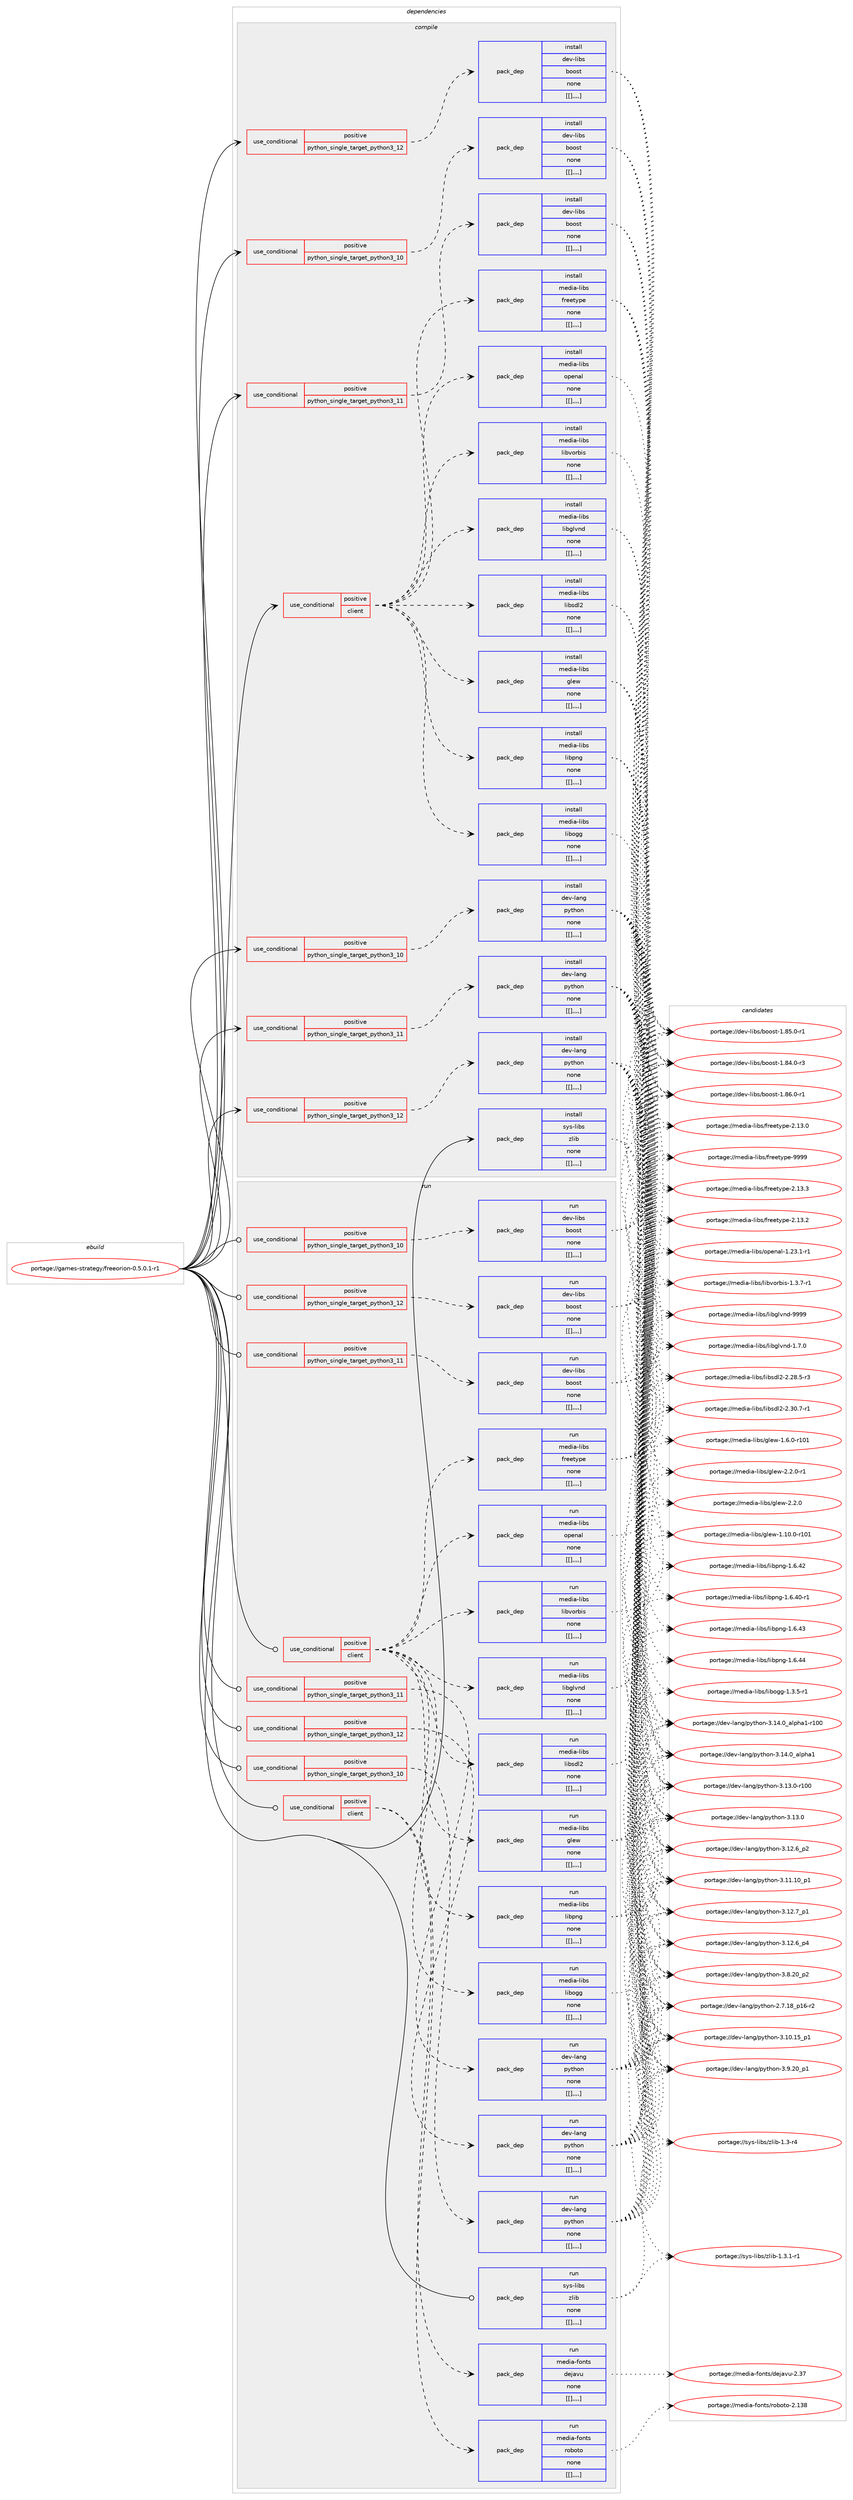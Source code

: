 digraph prolog {

# *************
# Graph options
# *************

newrank=true;
concentrate=true;
compound=true;
graph [rankdir=LR,fontname=Helvetica,fontsize=10,ranksep=1.5];#, ranksep=2.5, nodesep=0.2];
edge  [arrowhead=vee];
node  [fontname=Helvetica,fontsize=10];

# **********
# The ebuild
# **********

subgraph cluster_leftcol {
color=gray;
label=<<i>ebuild</i>>;
id [label="portage://games-strategy/freeorion-0.5.0.1-r1", color=red, width=4, href="../games-strategy/freeorion-0.5.0.1-r1.svg"];
}

# ****************
# The dependencies
# ****************

subgraph cluster_midcol {
color=gray;
label=<<i>dependencies</i>>;
subgraph cluster_compile {
fillcolor="#eeeeee";
style=filled;
label=<<i>compile</i>>;
subgraph cond69444 {
dependency246088 [label=<<TABLE BORDER="0" CELLBORDER="1" CELLSPACING="0" CELLPADDING="4"><TR><TD ROWSPAN="3" CELLPADDING="10">use_conditional</TD></TR><TR><TD>positive</TD></TR><TR><TD>client</TD></TR></TABLE>>, shape=none, color=red];
subgraph pack175046 {
dependency246110 [label=<<TABLE BORDER="0" CELLBORDER="1" CELLSPACING="0" CELLPADDING="4" WIDTH="220"><TR><TD ROWSPAN="6" CELLPADDING="30">pack_dep</TD></TR><TR><TD WIDTH="110">install</TD></TR><TR><TD>media-libs</TD></TR><TR><TD>freetype</TD></TR><TR><TD>none</TD></TR><TR><TD>[[],,,,]</TD></TR></TABLE>>, shape=none, color=blue];
}
dependency246088:e -> dependency246110:w [weight=20,style="dashed",arrowhead="vee"];
subgraph pack175112 {
dependency246198 [label=<<TABLE BORDER="0" CELLBORDER="1" CELLSPACING="0" CELLPADDING="4" WIDTH="220"><TR><TD ROWSPAN="6" CELLPADDING="30">pack_dep</TD></TR><TR><TD WIDTH="110">install</TD></TR><TR><TD>media-libs</TD></TR><TR><TD>glew</TD></TR><TR><TD>none</TD></TR><TR><TD>[[],,,,]</TD></TR></TABLE>>, shape=none, color=blue];
}
dependency246088:e -> dependency246198:w [weight=20,style="dashed",arrowhead="vee"];
subgraph pack175131 {
dependency246203 [label=<<TABLE BORDER="0" CELLBORDER="1" CELLSPACING="0" CELLPADDING="4" WIDTH="220"><TR><TD ROWSPAN="6" CELLPADDING="30">pack_dep</TD></TR><TR><TD WIDTH="110">install</TD></TR><TR><TD>media-libs</TD></TR><TR><TD>libglvnd</TD></TR><TR><TD>none</TD></TR><TR><TD>[[],,,,]</TD></TR></TABLE>>, shape=none, color=blue];
}
dependency246088:e -> dependency246203:w [weight=20,style="dashed",arrowhead="vee"];
subgraph pack175135 {
dependency246206 [label=<<TABLE BORDER="0" CELLBORDER="1" CELLSPACING="0" CELLPADDING="4" WIDTH="220"><TR><TD ROWSPAN="6" CELLPADDING="30">pack_dep</TD></TR><TR><TD WIDTH="110">install</TD></TR><TR><TD>media-libs</TD></TR><TR><TD>libogg</TD></TR><TR><TD>none</TD></TR><TR><TD>[[],,,,]</TD></TR></TABLE>>, shape=none, color=blue];
}
dependency246088:e -> dependency246206:w [weight=20,style="dashed",arrowhead="vee"];
subgraph pack175160 {
dependency246240 [label=<<TABLE BORDER="0" CELLBORDER="1" CELLSPACING="0" CELLPADDING="4" WIDTH="220"><TR><TD ROWSPAN="6" CELLPADDING="30">pack_dep</TD></TR><TR><TD WIDTH="110">install</TD></TR><TR><TD>media-libs</TD></TR><TR><TD>libpng</TD></TR><TR><TD>none</TD></TR><TR><TD>[[],,,,]</TD></TR></TABLE>>, shape=none, color=blue];
}
dependency246088:e -> dependency246240:w [weight=20,style="dashed",arrowhead="vee"];
subgraph pack175165 {
dependency246247 [label=<<TABLE BORDER="0" CELLBORDER="1" CELLSPACING="0" CELLPADDING="4" WIDTH="220"><TR><TD ROWSPAN="6" CELLPADDING="30">pack_dep</TD></TR><TR><TD WIDTH="110">install</TD></TR><TR><TD>media-libs</TD></TR><TR><TD>libsdl2</TD></TR><TR><TD>none</TD></TR><TR><TD>[[],,,,]</TD></TR></TABLE>>, shape=none, color=blue];
}
dependency246088:e -> dependency246247:w [weight=20,style="dashed",arrowhead="vee"];
subgraph pack175171 {
dependency246251 [label=<<TABLE BORDER="0" CELLBORDER="1" CELLSPACING="0" CELLPADDING="4" WIDTH="220"><TR><TD ROWSPAN="6" CELLPADDING="30">pack_dep</TD></TR><TR><TD WIDTH="110">install</TD></TR><TR><TD>media-libs</TD></TR><TR><TD>libvorbis</TD></TR><TR><TD>none</TD></TR><TR><TD>[[],,,,]</TD></TR></TABLE>>, shape=none, color=blue];
}
dependency246088:e -> dependency246251:w [weight=20,style="dashed",arrowhead="vee"];
subgraph pack175175 {
dependency246253 [label=<<TABLE BORDER="0" CELLBORDER="1" CELLSPACING="0" CELLPADDING="4" WIDTH="220"><TR><TD ROWSPAN="6" CELLPADDING="30">pack_dep</TD></TR><TR><TD WIDTH="110">install</TD></TR><TR><TD>media-libs</TD></TR><TR><TD>openal</TD></TR><TR><TD>none</TD></TR><TR><TD>[[],,,,]</TD></TR></TABLE>>, shape=none, color=blue];
}
dependency246088:e -> dependency246253:w [weight=20,style="dashed",arrowhead="vee"];
}
id:e -> dependency246088:w [weight=20,style="solid",arrowhead="vee"];
subgraph cond69475 {
dependency246257 [label=<<TABLE BORDER="0" CELLBORDER="1" CELLSPACING="0" CELLPADDING="4"><TR><TD ROWSPAN="3" CELLPADDING="10">use_conditional</TD></TR><TR><TD>positive</TD></TR><TR><TD>python_single_target_python3_10</TD></TR></TABLE>>, shape=none, color=red];
subgraph pack175181 {
dependency246292 [label=<<TABLE BORDER="0" CELLBORDER="1" CELLSPACING="0" CELLPADDING="4" WIDTH="220"><TR><TD ROWSPAN="6" CELLPADDING="30">pack_dep</TD></TR><TR><TD WIDTH="110">install</TD></TR><TR><TD>dev-lang</TD></TR><TR><TD>python</TD></TR><TR><TD>none</TD></TR><TR><TD>[[],,,,]</TD></TR></TABLE>>, shape=none, color=blue];
}
dependency246257:e -> dependency246292:w [weight=20,style="dashed",arrowhead="vee"];
}
id:e -> dependency246257:w [weight=20,style="solid",arrowhead="vee"];
subgraph cond69492 {
dependency246348 [label=<<TABLE BORDER="0" CELLBORDER="1" CELLSPACING="0" CELLPADDING="4"><TR><TD ROWSPAN="3" CELLPADDING="10">use_conditional</TD></TR><TR><TD>positive</TD></TR><TR><TD>python_single_target_python3_10</TD></TR></TABLE>>, shape=none, color=red];
subgraph pack175252 {
dependency246372 [label=<<TABLE BORDER="0" CELLBORDER="1" CELLSPACING="0" CELLPADDING="4" WIDTH="220"><TR><TD ROWSPAN="6" CELLPADDING="30">pack_dep</TD></TR><TR><TD WIDTH="110">install</TD></TR><TR><TD>dev-libs</TD></TR><TR><TD>boost</TD></TR><TR><TD>none</TD></TR><TR><TD>[[],,,,]</TD></TR></TABLE>>, shape=none, color=blue];
}
dependency246348:e -> dependency246372:w [weight=20,style="dashed",arrowhead="vee"];
}
id:e -> dependency246348:w [weight=20,style="solid",arrowhead="vee"];
subgraph cond69498 {
dependency246410 [label=<<TABLE BORDER="0" CELLBORDER="1" CELLSPACING="0" CELLPADDING="4"><TR><TD ROWSPAN="3" CELLPADDING="10">use_conditional</TD></TR><TR><TD>positive</TD></TR><TR><TD>python_single_target_python3_11</TD></TR></TABLE>>, shape=none, color=red];
subgraph pack175308 {
dependency246454 [label=<<TABLE BORDER="0" CELLBORDER="1" CELLSPACING="0" CELLPADDING="4" WIDTH="220"><TR><TD ROWSPAN="6" CELLPADDING="30">pack_dep</TD></TR><TR><TD WIDTH="110">install</TD></TR><TR><TD>dev-lang</TD></TR><TR><TD>python</TD></TR><TR><TD>none</TD></TR><TR><TD>[[],,,,]</TD></TR></TABLE>>, shape=none, color=blue];
}
dependency246410:e -> dependency246454:w [weight=20,style="dashed",arrowhead="vee"];
}
id:e -> dependency246410:w [weight=20,style="solid",arrowhead="vee"];
subgraph cond69517 {
dependency246490 [label=<<TABLE BORDER="0" CELLBORDER="1" CELLSPACING="0" CELLPADDING="4"><TR><TD ROWSPAN="3" CELLPADDING="10">use_conditional</TD></TR><TR><TD>positive</TD></TR><TR><TD>python_single_target_python3_11</TD></TR></TABLE>>, shape=none, color=red];
subgraph pack175384 {
dependency246531 [label=<<TABLE BORDER="0" CELLBORDER="1" CELLSPACING="0" CELLPADDING="4" WIDTH="220"><TR><TD ROWSPAN="6" CELLPADDING="30">pack_dep</TD></TR><TR><TD WIDTH="110">install</TD></TR><TR><TD>dev-libs</TD></TR><TR><TD>boost</TD></TR><TR><TD>none</TD></TR><TR><TD>[[],,,,]</TD></TR></TABLE>>, shape=none, color=blue];
}
dependency246490:e -> dependency246531:w [weight=20,style="dashed",arrowhead="vee"];
}
id:e -> dependency246490:w [weight=20,style="solid",arrowhead="vee"];
subgraph cond69526 {
dependency246550 [label=<<TABLE BORDER="0" CELLBORDER="1" CELLSPACING="0" CELLPADDING="4"><TR><TD ROWSPAN="3" CELLPADDING="10">use_conditional</TD></TR><TR><TD>positive</TD></TR><TR><TD>python_single_target_python3_12</TD></TR></TABLE>>, shape=none, color=red];
subgraph pack175411 {
dependency246551 [label=<<TABLE BORDER="0" CELLBORDER="1" CELLSPACING="0" CELLPADDING="4" WIDTH="220"><TR><TD ROWSPAN="6" CELLPADDING="30">pack_dep</TD></TR><TR><TD WIDTH="110">install</TD></TR><TR><TD>dev-lang</TD></TR><TR><TD>python</TD></TR><TR><TD>none</TD></TR><TR><TD>[[],,,,]</TD></TR></TABLE>>, shape=none, color=blue];
}
dependency246550:e -> dependency246551:w [weight=20,style="dashed",arrowhead="vee"];
}
id:e -> dependency246550:w [weight=20,style="solid",arrowhead="vee"];
subgraph cond69533 {
dependency246553 [label=<<TABLE BORDER="0" CELLBORDER="1" CELLSPACING="0" CELLPADDING="4"><TR><TD ROWSPAN="3" CELLPADDING="10">use_conditional</TD></TR><TR><TD>positive</TD></TR><TR><TD>python_single_target_python3_12</TD></TR></TABLE>>, shape=none, color=red];
subgraph pack175415 {
dependency246626 [label=<<TABLE BORDER="0" CELLBORDER="1" CELLSPACING="0" CELLPADDING="4" WIDTH="220"><TR><TD ROWSPAN="6" CELLPADDING="30">pack_dep</TD></TR><TR><TD WIDTH="110">install</TD></TR><TR><TD>dev-libs</TD></TR><TR><TD>boost</TD></TR><TR><TD>none</TD></TR><TR><TD>[[],,,,]</TD></TR></TABLE>>, shape=none, color=blue];
}
dependency246553:e -> dependency246626:w [weight=20,style="dashed",arrowhead="vee"];
}
id:e -> dependency246553:w [weight=20,style="solid",arrowhead="vee"];
subgraph pack175483 {
dependency246632 [label=<<TABLE BORDER="0" CELLBORDER="1" CELLSPACING="0" CELLPADDING="4" WIDTH="220"><TR><TD ROWSPAN="6" CELLPADDING="30">pack_dep</TD></TR><TR><TD WIDTH="110">install</TD></TR><TR><TD>sys-libs</TD></TR><TR><TD>zlib</TD></TR><TR><TD>none</TD></TR><TR><TD>[[],,,,]</TD></TR></TABLE>>, shape=none, color=blue];
}
id:e -> dependency246632:w [weight=20,style="solid",arrowhead="vee"];
}
subgraph cluster_compileandrun {
fillcolor="#eeeeee";
style=filled;
label=<<i>compile and run</i>>;
}
subgraph cluster_run {
fillcolor="#eeeeee";
style=filled;
label=<<i>run</i>>;
subgraph cond69544 {
dependency246681 [label=<<TABLE BORDER="0" CELLBORDER="1" CELLSPACING="0" CELLPADDING="4"><TR><TD ROWSPAN="3" CELLPADDING="10">use_conditional</TD></TR><TR><TD>positive</TD></TR><TR><TD>client</TD></TR></TABLE>>, shape=none, color=red];
subgraph pack175517 {
dependency246682 [label=<<TABLE BORDER="0" CELLBORDER="1" CELLSPACING="0" CELLPADDING="4" WIDTH="220"><TR><TD ROWSPAN="6" CELLPADDING="30">pack_dep</TD></TR><TR><TD WIDTH="110">run</TD></TR><TR><TD>media-fonts</TD></TR><TR><TD>dejavu</TD></TR><TR><TD>none</TD></TR><TR><TD>[[],,,,]</TD></TR></TABLE>>, shape=none, color=blue];
}
dependency246681:e -> dependency246682:w [weight=20,style="dashed",arrowhead="vee"];
subgraph pack175565 {
dependency246734 [label=<<TABLE BORDER="0" CELLBORDER="1" CELLSPACING="0" CELLPADDING="4" WIDTH="220"><TR><TD ROWSPAN="6" CELLPADDING="30">pack_dep</TD></TR><TR><TD WIDTH="110">run</TD></TR><TR><TD>media-fonts</TD></TR><TR><TD>roboto</TD></TR><TR><TD>none</TD></TR><TR><TD>[[],,,,]</TD></TR></TABLE>>, shape=none, color=blue];
}
dependency246681:e -> dependency246734:w [weight=20,style="dashed",arrowhead="vee"];
}
id:e -> dependency246681:w [weight=20,style="solid",arrowhead="odot"];
subgraph cond69566 {
dependency246765 [label=<<TABLE BORDER="0" CELLBORDER="1" CELLSPACING="0" CELLPADDING="4"><TR><TD ROWSPAN="3" CELLPADDING="10">use_conditional</TD></TR><TR><TD>positive</TD></TR><TR><TD>client</TD></TR></TABLE>>, shape=none, color=red];
subgraph pack175599 {
dependency246801 [label=<<TABLE BORDER="0" CELLBORDER="1" CELLSPACING="0" CELLPADDING="4" WIDTH="220"><TR><TD ROWSPAN="6" CELLPADDING="30">pack_dep</TD></TR><TR><TD WIDTH="110">run</TD></TR><TR><TD>media-libs</TD></TR><TR><TD>freetype</TD></TR><TR><TD>none</TD></TR><TR><TD>[[],,,,]</TD></TR></TABLE>>, shape=none, color=blue];
}
dependency246765:e -> dependency246801:w [weight=20,style="dashed",arrowhead="vee"];
subgraph pack175628 {
dependency246804 [label=<<TABLE BORDER="0" CELLBORDER="1" CELLSPACING="0" CELLPADDING="4" WIDTH="220"><TR><TD ROWSPAN="6" CELLPADDING="30">pack_dep</TD></TR><TR><TD WIDTH="110">run</TD></TR><TR><TD>media-libs</TD></TR><TR><TD>glew</TD></TR><TR><TD>none</TD></TR><TR><TD>[[],,,,]</TD></TR></TABLE>>, shape=none, color=blue];
}
dependency246765:e -> dependency246804:w [weight=20,style="dashed",arrowhead="vee"];
subgraph pack175632 {
dependency246828 [label=<<TABLE BORDER="0" CELLBORDER="1" CELLSPACING="0" CELLPADDING="4" WIDTH="220"><TR><TD ROWSPAN="6" CELLPADDING="30">pack_dep</TD></TR><TR><TD WIDTH="110">run</TD></TR><TR><TD>media-libs</TD></TR><TR><TD>libglvnd</TD></TR><TR><TD>none</TD></TR><TR><TD>[[],,,,]</TD></TR></TABLE>>, shape=none, color=blue];
}
dependency246765:e -> dependency246828:w [weight=20,style="dashed",arrowhead="vee"];
subgraph pack175649 {
dependency246830 [label=<<TABLE BORDER="0" CELLBORDER="1" CELLSPACING="0" CELLPADDING="4" WIDTH="220"><TR><TD ROWSPAN="6" CELLPADDING="30">pack_dep</TD></TR><TR><TD WIDTH="110">run</TD></TR><TR><TD>media-libs</TD></TR><TR><TD>libogg</TD></TR><TR><TD>none</TD></TR><TR><TD>[[],,,,]</TD></TR></TABLE>>, shape=none, color=blue];
}
dependency246765:e -> dependency246830:w [weight=20,style="dashed",arrowhead="vee"];
subgraph pack175651 {
dependency246847 [label=<<TABLE BORDER="0" CELLBORDER="1" CELLSPACING="0" CELLPADDING="4" WIDTH="220"><TR><TD ROWSPAN="6" CELLPADDING="30">pack_dep</TD></TR><TR><TD WIDTH="110">run</TD></TR><TR><TD>media-libs</TD></TR><TR><TD>libpng</TD></TR><TR><TD>none</TD></TR><TR><TD>[[],,,,]</TD></TR></TABLE>>, shape=none, color=blue];
}
dependency246765:e -> dependency246847:w [weight=20,style="dashed",arrowhead="vee"];
subgraph pack175666 {
dependency246850 [label=<<TABLE BORDER="0" CELLBORDER="1" CELLSPACING="0" CELLPADDING="4" WIDTH="220"><TR><TD ROWSPAN="6" CELLPADDING="30">pack_dep</TD></TR><TR><TD WIDTH="110">run</TD></TR><TR><TD>media-libs</TD></TR><TR><TD>libsdl2</TD></TR><TR><TD>none</TD></TR><TR><TD>[[],,,,]</TD></TR></TABLE>>, shape=none, color=blue];
}
dependency246765:e -> dependency246850:w [weight=20,style="dashed",arrowhead="vee"];
subgraph pack175707 {
dependency246931 [label=<<TABLE BORDER="0" CELLBORDER="1" CELLSPACING="0" CELLPADDING="4" WIDTH="220"><TR><TD ROWSPAN="6" CELLPADDING="30">pack_dep</TD></TR><TR><TD WIDTH="110">run</TD></TR><TR><TD>media-libs</TD></TR><TR><TD>libvorbis</TD></TR><TR><TD>none</TD></TR><TR><TD>[[],,,,]</TD></TR></TABLE>>, shape=none, color=blue];
}
dependency246765:e -> dependency246931:w [weight=20,style="dashed",arrowhead="vee"];
subgraph pack175739 {
dependency246934 [label=<<TABLE BORDER="0" CELLBORDER="1" CELLSPACING="0" CELLPADDING="4" WIDTH="220"><TR><TD ROWSPAN="6" CELLPADDING="30">pack_dep</TD></TR><TR><TD WIDTH="110">run</TD></TR><TR><TD>media-libs</TD></TR><TR><TD>openal</TD></TR><TR><TD>none</TD></TR><TR><TD>[[],,,,]</TD></TR></TABLE>>, shape=none, color=blue];
}
dependency246765:e -> dependency246934:w [weight=20,style="dashed",arrowhead="vee"];
}
id:e -> dependency246765:w [weight=20,style="solid",arrowhead="odot"];
subgraph cond69604 {
dependency246991 [label=<<TABLE BORDER="0" CELLBORDER="1" CELLSPACING="0" CELLPADDING="4"><TR><TD ROWSPAN="3" CELLPADDING="10">use_conditional</TD></TR><TR><TD>positive</TD></TR><TR><TD>python_single_target_python3_10</TD></TR></TABLE>>, shape=none, color=red];
subgraph pack175789 {
dependency246996 [label=<<TABLE BORDER="0" CELLBORDER="1" CELLSPACING="0" CELLPADDING="4" WIDTH="220"><TR><TD ROWSPAN="6" CELLPADDING="30">pack_dep</TD></TR><TR><TD WIDTH="110">run</TD></TR><TR><TD>dev-lang</TD></TR><TR><TD>python</TD></TR><TR><TD>none</TD></TR><TR><TD>[[],,,,]</TD></TR></TABLE>>, shape=none, color=blue];
}
dependency246991:e -> dependency246996:w [weight=20,style="dashed",arrowhead="vee"];
}
id:e -> dependency246991:w [weight=20,style="solid",arrowhead="odot"];
subgraph cond69612 {
dependency247045 [label=<<TABLE BORDER="0" CELLBORDER="1" CELLSPACING="0" CELLPADDING="4"><TR><TD ROWSPAN="3" CELLPADDING="10">use_conditional</TD></TR><TR><TD>positive</TD></TR><TR><TD>python_single_target_python3_10</TD></TR></TABLE>>, shape=none, color=red];
subgraph pack175848 {
dependency247110 [label=<<TABLE BORDER="0" CELLBORDER="1" CELLSPACING="0" CELLPADDING="4" WIDTH="220"><TR><TD ROWSPAN="6" CELLPADDING="30">pack_dep</TD></TR><TR><TD WIDTH="110">run</TD></TR><TR><TD>dev-libs</TD></TR><TR><TD>boost</TD></TR><TR><TD>none</TD></TR><TR><TD>[[],,,,]</TD></TR></TABLE>>, shape=none, color=blue];
}
dependency247045:e -> dependency247110:w [weight=20,style="dashed",arrowhead="vee"];
}
id:e -> dependency247045:w [weight=20,style="solid",arrowhead="odot"];
subgraph cond69627 {
dependency247159 [label=<<TABLE BORDER="0" CELLBORDER="1" CELLSPACING="0" CELLPADDING="4"><TR><TD ROWSPAN="3" CELLPADDING="10">use_conditional</TD></TR><TR><TD>positive</TD></TR><TR><TD>python_single_target_python3_11</TD></TR></TABLE>>, shape=none, color=red];
subgraph pack175960 {
dependency247203 [label=<<TABLE BORDER="0" CELLBORDER="1" CELLSPACING="0" CELLPADDING="4" WIDTH="220"><TR><TD ROWSPAN="6" CELLPADDING="30">pack_dep</TD></TR><TR><TD WIDTH="110">run</TD></TR><TR><TD>dev-lang</TD></TR><TR><TD>python</TD></TR><TR><TD>none</TD></TR><TR><TD>[[],,,,]</TD></TR></TABLE>>, shape=none, color=blue];
}
dependency247159:e -> dependency247203:w [weight=20,style="dashed",arrowhead="vee"];
}
id:e -> dependency247159:w [weight=20,style="solid",arrowhead="odot"];
subgraph cond69640 {
dependency247252 [label=<<TABLE BORDER="0" CELLBORDER="1" CELLSPACING="0" CELLPADDING="4"><TR><TD ROWSPAN="3" CELLPADDING="10">use_conditional</TD></TR><TR><TD>positive</TD></TR><TR><TD>python_single_target_python3_11</TD></TR></TABLE>>, shape=none, color=red];
subgraph pack176016 {
dependency247257 [label=<<TABLE BORDER="0" CELLBORDER="1" CELLSPACING="0" CELLPADDING="4" WIDTH="220"><TR><TD ROWSPAN="6" CELLPADDING="30">pack_dep</TD></TR><TR><TD WIDTH="110">run</TD></TR><TR><TD>dev-libs</TD></TR><TR><TD>boost</TD></TR><TR><TD>none</TD></TR><TR><TD>[[],,,,]</TD></TR></TABLE>>, shape=none, color=blue];
}
dependency247252:e -> dependency247257:w [weight=20,style="dashed",arrowhead="vee"];
}
id:e -> dependency247252:w [weight=20,style="solid",arrowhead="odot"];
subgraph cond69649 {
dependency247313 [label=<<TABLE BORDER="0" CELLBORDER="1" CELLSPACING="0" CELLPADDING="4"><TR><TD ROWSPAN="3" CELLPADDING="10">use_conditional</TD></TR><TR><TD>positive</TD></TR><TR><TD>python_single_target_python3_12</TD></TR></TABLE>>, shape=none, color=red];
subgraph pack176065 {
dependency247316 [label=<<TABLE BORDER="0" CELLBORDER="1" CELLSPACING="0" CELLPADDING="4" WIDTH="220"><TR><TD ROWSPAN="6" CELLPADDING="30">pack_dep</TD></TR><TR><TD WIDTH="110">run</TD></TR><TR><TD>dev-lang</TD></TR><TR><TD>python</TD></TR><TR><TD>none</TD></TR><TR><TD>[[],,,,]</TD></TR></TABLE>>, shape=none, color=blue];
}
dependency247313:e -> dependency247316:w [weight=20,style="dashed",arrowhead="vee"];
}
id:e -> dependency247313:w [weight=20,style="solid",arrowhead="odot"];
subgraph cond69650 {
dependency247324 [label=<<TABLE BORDER="0" CELLBORDER="1" CELLSPACING="0" CELLPADDING="4"><TR><TD ROWSPAN="3" CELLPADDING="10">use_conditional</TD></TR><TR><TD>positive</TD></TR><TR><TD>python_single_target_python3_12</TD></TR></TABLE>>, shape=none, color=red];
subgraph pack176088 {
dependency247347 [label=<<TABLE BORDER="0" CELLBORDER="1" CELLSPACING="0" CELLPADDING="4" WIDTH="220"><TR><TD ROWSPAN="6" CELLPADDING="30">pack_dep</TD></TR><TR><TD WIDTH="110">run</TD></TR><TR><TD>dev-libs</TD></TR><TR><TD>boost</TD></TR><TR><TD>none</TD></TR><TR><TD>[[],,,,]</TD></TR></TABLE>>, shape=none, color=blue];
}
dependency247324:e -> dependency247347:w [weight=20,style="dashed",arrowhead="vee"];
}
id:e -> dependency247324:w [weight=20,style="solid",arrowhead="odot"];
subgraph pack176093 {
dependency247413 [label=<<TABLE BORDER="0" CELLBORDER="1" CELLSPACING="0" CELLPADDING="4" WIDTH="220"><TR><TD ROWSPAN="6" CELLPADDING="30">pack_dep</TD></TR><TR><TD WIDTH="110">run</TD></TR><TR><TD>sys-libs</TD></TR><TR><TD>zlib</TD></TR><TR><TD>none</TD></TR><TR><TD>[[],,,,]</TD></TR></TABLE>>, shape=none, color=blue];
}
id:e -> dependency247413:w [weight=20,style="solid",arrowhead="odot"];
}
}

# **************
# The candidates
# **************

subgraph cluster_choices {
rank=same;
color=gray;
label=<<i>candidates</i>>;

subgraph choice175322 {
color=black;
nodesep=1;
choice109101100105974510810598115471021141011011161211121014557575757 [label="portage://media-libs/freetype-9999", color=red, width=4,href="../media-libs/freetype-9999.svg"];
choice1091011001059745108105981154710211410110111612111210145504649514651 [label="portage://media-libs/freetype-2.13.3", color=red, width=4,href="../media-libs/freetype-2.13.3.svg"];
choice1091011001059745108105981154710211410110111612111210145504649514650 [label="portage://media-libs/freetype-2.13.2", color=red, width=4,href="../media-libs/freetype-2.13.2.svg"];
choice1091011001059745108105981154710211410110111612111210145504649514648 [label="portage://media-libs/freetype-2.13.0", color=red, width=4,href="../media-libs/freetype-2.13.0.svg"];
dependency246110:e -> choice109101100105974510810598115471021141011011161211121014557575757:w [style=dotted,weight="100"];
dependency246110:e -> choice1091011001059745108105981154710211410110111612111210145504649514651:w [style=dotted,weight="100"];
dependency246110:e -> choice1091011001059745108105981154710211410110111612111210145504649514650:w [style=dotted,weight="100"];
dependency246110:e -> choice1091011001059745108105981154710211410110111612111210145504649514648:w [style=dotted,weight="100"];
}
subgraph choice175389 {
color=black;
nodesep=1;
choice109101100105974510810598115471031081011194550465046484511449 [label="portage://media-libs/glew-2.2.0-r1", color=red, width=4,href="../media-libs/glew-2.2.0-r1.svg"];
choice10910110010597451081059811547103108101119455046504648 [label="portage://media-libs/glew-2.2.0", color=red, width=4,href="../media-libs/glew-2.2.0.svg"];
choice109101100105974510810598115471031081011194549464948464845114494849 [label="portage://media-libs/glew-1.10.0-r101", color=red, width=4,href="../media-libs/glew-1.10.0-r101.svg"];
choice1091011001059745108105981154710310810111945494654464845114494849 [label="portage://media-libs/glew-1.6.0-r101", color=red, width=4,href="../media-libs/glew-1.6.0-r101.svg"];
dependency246198:e -> choice109101100105974510810598115471031081011194550465046484511449:w [style=dotted,weight="100"];
dependency246198:e -> choice10910110010597451081059811547103108101119455046504648:w [style=dotted,weight="100"];
dependency246198:e -> choice109101100105974510810598115471031081011194549464948464845114494849:w [style=dotted,weight="100"];
dependency246198:e -> choice1091011001059745108105981154710310810111945494654464845114494849:w [style=dotted,weight="100"];
}
subgraph choice175391 {
color=black;
nodesep=1;
choice10910110010597451081059811547108105981031081181101004557575757 [label="portage://media-libs/libglvnd-9999", color=red, width=4,href="../media-libs/libglvnd-9999.svg"];
choice1091011001059745108105981154710810598103108118110100454946554648 [label="portage://media-libs/libglvnd-1.7.0", color=red, width=4,href="../media-libs/libglvnd-1.7.0.svg"];
dependency246203:e -> choice10910110010597451081059811547108105981031081181101004557575757:w [style=dotted,weight="100"];
dependency246203:e -> choice1091011001059745108105981154710810598103108118110100454946554648:w [style=dotted,weight="100"];
}
subgraph choice175401 {
color=black;
nodesep=1;
choice10910110010597451081059811547108105981111031034549465146534511449 [label="portage://media-libs/libogg-1.3.5-r1", color=red, width=4,href="../media-libs/libogg-1.3.5-r1.svg"];
dependency246206:e -> choice10910110010597451081059811547108105981111031034549465146534511449:w [style=dotted,weight="100"];
}
subgraph choice175434 {
color=black;
nodesep=1;
choice109101100105974510810598115471081059811211010345494654465252 [label="portage://media-libs/libpng-1.6.44", color=red, width=4,href="../media-libs/libpng-1.6.44.svg"];
choice109101100105974510810598115471081059811211010345494654465251 [label="portage://media-libs/libpng-1.6.43", color=red, width=4,href="../media-libs/libpng-1.6.43.svg"];
choice109101100105974510810598115471081059811211010345494654465250 [label="portage://media-libs/libpng-1.6.42", color=red, width=4,href="../media-libs/libpng-1.6.42.svg"];
choice1091011001059745108105981154710810598112110103454946544652484511449 [label="portage://media-libs/libpng-1.6.40-r1", color=red, width=4,href="../media-libs/libpng-1.6.40-r1.svg"];
dependency246240:e -> choice109101100105974510810598115471081059811211010345494654465252:w [style=dotted,weight="100"];
dependency246240:e -> choice109101100105974510810598115471081059811211010345494654465251:w [style=dotted,weight="100"];
dependency246240:e -> choice109101100105974510810598115471081059811211010345494654465250:w [style=dotted,weight="100"];
dependency246240:e -> choice1091011001059745108105981154710810598112110103454946544652484511449:w [style=dotted,weight="100"];
}
subgraph choice175468 {
color=black;
nodesep=1;
choice109101100105974510810598115471081059811510010850455046514846554511449 [label="portage://media-libs/libsdl2-2.30.7-r1", color=red, width=4,href="../media-libs/libsdl2-2.30.7-r1.svg"];
choice109101100105974510810598115471081059811510010850455046505646534511451 [label="portage://media-libs/libsdl2-2.28.5-r3", color=red, width=4,href="../media-libs/libsdl2-2.28.5-r3.svg"];
dependency246247:e -> choice109101100105974510810598115471081059811510010850455046514846554511449:w [style=dotted,weight="100"];
dependency246247:e -> choice109101100105974510810598115471081059811510010850455046505646534511451:w [style=dotted,weight="100"];
}
subgraph choice175484 {
color=black;
nodesep=1;
choice1091011001059745108105981154710810598118111114981051154549465146554511449 [label="portage://media-libs/libvorbis-1.3.7-r1", color=red, width=4,href="../media-libs/libvorbis-1.3.7-r1.svg"];
dependency246251:e -> choice1091011001059745108105981154710810598118111114981051154549465146554511449:w [style=dotted,weight="100"];
}
subgraph choice175505 {
color=black;
nodesep=1;
choice1091011001059745108105981154711111210111097108454946505146494511449 [label="portage://media-libs/openal-1.23.1-r1", color=red, width=4,href="../media-libs/openal-1.23.1-r1.svg"];
dependency246253:e -> choice1091011001059745108105981154711111210111097108454946505146494511449:w [style=dotted,weight="100"];
}
subgraph choice175507 {
color=black;
nodesep=1;
choice100101118451089711010347112121116104111110455146495246489597108112104974945114494848 [label="portage://dev-lang/python-3.14.0_alpha1-r100", color=red, width=4,href="../dev-lang/python-3.14.0_alpha1-r100.svg"];
choice1001011184510897110103471121211161041111104551464952464895971081121049749 [label="portage://dev-lang/python-3.14.0_alpha1", color=red, width=4,href="../dev-lang/python-3.14.0_alpha1.svg"];
choice1001011184510897110103471121211161041111104551464951464845114494848 [label="portage://dev-lang/python-3.13.0-r100", color=red, width=4,href="../dev-lang/python-3.13.0-r100.svg"];
choice10010111845108971101034711212111610411111045514649514648 [label="portage://dev-lang/python-3.13.0", color=red, width=4,href="../dev-lang/python-3.13.0.svg"];
choice100101118451089711010347112121116104111110455146495046559511249 [label="portage://dev-lang/python-3.12.7_p1", color=red, width=4,href="../dev-lang/python-3.12.7_p1.svg"];
choice100101118451089711010347112121116104111110455146495046549511252 [label="portage://dev-lang/python-3.12.6_p4", color=red, width=4,href="../dev-lang/python-3.12.6_p4.svg"];
choice100101118451089711010347112121116104111110455146495046549511250 [label="portage://dev-lang/python-3.12.6_p2", color=red, width=4,href="../dev-lang/python-3.12.6_p2.svg"];
choice10010111845108971101034711212111610411111045514649494649489511249 [label="portage://dev-lang/python-3.11.10_p1", color=red, width=4,href="../dev-lang/python-3.11.10_p1.svg"];
choice10010111845108971101034711212111610411111045514649484649539511249 [label="portage://dev-lang/python-3.10.15_p1", color=red, width=4,href="../dev-lang/python-3.10.15_p1.svg"];
choice100101118451089711010347112121116104111110455146574650489511249 [label="portage://dev-lang/python-3.9.20_p1", color=red, width=4,href="../dev-lang/python-3.9.20_p1.svg"];
choice100101118451089711010347112121116104111110455146564650489511250 [label="portage://dev-lang/python-3.8.20_p2", color=red, width=4,href="../dev-lang/python-3.8.20_p2.svg"];
choice100101118451089711010347112121116104111110455046554649569511249544511450 [label="portage://dev-lang/python-2.7.18_p16-r2", color=red, width=4,href="../dev-lang/python-2.7.18_p16-r2.svg"];
dependency246292:e -> choice100101118451089711010347112121116104111110455146495246489597108112104974945114494848:w [style=dotted,weight="100"];
dependency246292:e -> choice1001011184510897110103471121211161041111104551464952464895971081121049749:w [style=dotted,weight="100"];
dependency246292:e -> choice1001011184510897110103471121211161041111104551464951464845114494848:w [style=dotted,weight="100"];
dependency246292:e -> choice10010111845108971101034711212111610411111045514649514648:w [style=dotted,weight="100"];
dependency246292:e -> choice100101118451089711010347112121116104111110455146495046559511249:w [style=dotted,weight="100"];
dependency246292:e -> choice100101118451089711010347112121116104111110455146495046549511252:w [style=dotted,weight="100"];
dependency246292:e -> choice100101118451089711010347112121116104111110455146495046549511250:w [style=dotted,weight="100"];
dependency246292:e -> choice10010111845108971101034711212111610411111045514649494649489511249:w [style=dotted,weight="100"];
dependency246292:e -> choice10010111845108971101034711212111610411111045514649484649539511249:w [style=dotted,weight="100"];
dependency246292:e -> choice100101118451089711010347112121116104111110455146574650489511249:w [style=dotted,weight="100"];
dependency246292:e -> choice100101118451089711010347112121116104111110455146564650489511250:w [style=dotted,weight="100"];
dependency246292:e -> choice100101118451089711010347112121116104111110455046554649569511249544511450:w [style=dotted,weight="100"];
}
subgraph choice175571 {
color=black;
nodesep=1;
choice10010111845108105981154798111111115116454946565446484511449 [label="portage://dev-libs/boost-1.86.0-r1", color=red, width=4,href="../dev-libs/boost-1.86.0-r1.svg"];
choice10010111845108105981154798111111115116454946565346484511449 [label="portage://dev-libs/boost-1.85.0-r1", color=red, width=4,href="../dev-libs/boost-1.85.0-r1.svg"];
choice10010111845108105981154798111111115116454946565246484511451 [label="portage://dev-libs/boost-1.84.0-r3", color=red, width=4,href="../dev-libs/boost-1.84.0-r3.svg"];
dependency246372:e -> choice10010111845108105981154798111111115116454946565446484511449:w [style=dotted,weight="100"];
dependency246372:e -> choice10010111845108105981154798111111115116454946565346484511449:w [style=dotted,weight="100"];
dependency246372:e -> choice10010111845108105981154798111111115116454946565246484511451:w [style=dotted,weight="100"];
}
subgraph choice175574 {
color=black;
nodesep=1;
choice100101118451089711010347112121116104111110455146495246489597108112104974945114494848 [label="portage://dev-lang/python-3.14.0_alpha1-r100", color=red, width=4,href="../dev-lang/python-3.14.0_alpha1-r100.svg"];
choice1001011184510897110103471121211161041111104551464952464895971081121049749 [label="portage://dev-lang/python-3.14.0_alpha1", color=red, width=4,href="../dev-lang/python-3.14.0_alpha1.svg"];
choice1001011184510897110103471121211161041111104551464951464845114494848 [label="portage://dev-lang/python-3.13.0-r100", color=red, width=4,href="../dev-lang/python-3.13.0-r100.svg"];
choice10010111845108971101034711212111610411111045514649514648 [label="portage://dev-lang/python-3.13.0", color=red, width=4,href="../dev-lang/python-3.13.0.svg"];
choice100101118451089711010347112121116104111110455146495046559511249 [label="portage://dev-lang/python-3.12.7_p1", color=red, width=4,href="../dev-lang/python-3.12.7_p1.svg"];
choice100101118451089711010347112121116104111110455146495046549511252 [label="portage://dev-lang/python-3.12.6_p4", color=red, width=4,href="../dev-lang/python-3.12.6_p4.svg"];
choice100101118451089711010347112121116104111110455146495046549511250 [label="portage://dev-lang/python-3.12.6_p2", color=red, width=4,href="../dev-lang/python-3.12.6_p2.svg"];
choice10010111845108971101034711212111610411111045514649494649489511249 [label="portage://dev-lang/python-3.11.10_p1", color=red, width=4,href="../dev-lang/python-3.11.10_p1.svg"];
choice10010111845108971101034711212111610411111045514649484649539511249 [label="portage://dev-lang/python-3.10.15_p1", color=red, width=4,href="../dev-lang/python-3.10.15_p1.svg"];
choice100101118451089711010347112121116104111110455146574650489511249 [label="portage://dev-lang/python-3.9.20_p1", color=red, width=4,href="../dev-lang/python-3.9.20_p1.svg"];
choice100101118451089711010347112121116104111110455146564650489511250 [label="portage://dev-lang/python-3.8.20_p2", color=red, width=4,href="../dev-lang/python-3.8.20_p2.svg"];
choice100101118451089711010347112121116104111110455046554649569511249544511450 [label="portage://dev-lang/python-2.7.18_p16-r2", color=red, width=4,href="../dev-lang/python-2.7.18_p16-r2.svg"];
dependency246454:e -> choice100101118451089711010347112121116104111110455146495246489597108112104974945114494848:w [style=dotted,weight="100"];
dependency246454:e -> choice1001011184510897110103471121211161041111104551464952464895971081121049749:w [style=dotted,weight="100"];
dependency246454:e -> choice1001011184510897110103471121211161041111104551464951464845114494848:w [style=dotted,weight="100"];
dependency246454:e -> choice10010111845108971101034711212111610411111045514649514648:w [style=dotted,weight="100"];
dependency246454:e -> choice100101118451089711010347112121116104111110455146495046559511249:w [style=dotted,weight="100"];
dependency246454:e -> choice100101118451089711010347112121116104111110455146495046549511252:w [style=dotted,weight="100"];
dependency246454:e -> choice100101118451089711010347112121116104111110455146495046549511250:w [style=dotted,weight="100"];
dependency246454:e -> choice10010111845108971101034711212111610411111045514649494649489511249:w [style=dotted,weight="100"];
dependency246454:e -> choice10010111845108971101034711212111610411111045514649484649539511249:w [style=dotted,weight="100"];
dependency246454:e -> choice100101118451089711010347112121116104111110455146574650489511249:w [style=dotted,weight="100"];
dependency246454:e -> choice100101118451089711010347112121116104111110455146564650489511250:w [style=dotted,weight="100"];
dependency246454:e -> choice100101118451089711010347112121116104111110455046554649569511249544511450:w [style=dotted,weight="100"];
}
subgraph choice175587 {
color=black;
nodesep=1;
choice10010111845108105981154798111111115116454946565446484511449 [label="portage://dev-libs/boost-1.86.0-r1", color=red, width=4,href="../dev-libs/boost-1.86.0-r1.svg"];
choice10010111845108105981154798111111115116454946565346484511449 [label="portage://dev-libs/boost-1.85.0-r1", color=red, width=4,href="../dev-libs/boost-1.85.0-r1.svg"];
choice10010111845108105981154798111111115116454946565246484511451 [label="portage://dev-libs/boost-1.84.0-r3", color=red, width=4,href="../dev-libs/boost-1.84.0-r3.svg"];
dependency246531:e -> choice10010111845108105981154798111111115116454946565446484511449:w [style=dotted,weight="100"];
dependency246531:e -> choice10010111845108105981154798111111115116454946565346484511449:w [style=dotted,weight="100"];
dependency246531:e -> choice10010111845108105981154798111111115116454946565246484511451:w [style=dotted,weight="100"];
}
subgraph choice175590 {
color=black;
nodesep=1;
choice100101118451089711010347112121116104111110455146495246489597108112104974945114494848 [label="portage://dev-lang/python-3.14.0_alpha1-r100", color=red, width=4,href="../dev-lang/python-3.14.0_alpha1-r100.svg"];
choice1001011184510897110103471121211161041111104551464952464895971081121049749 [label="portage://dev-lang/python-3.14.0_alpha1", color=red, width=4,href="../dev-lang/python-3.14.0_alpha1.svg"];
choice1001011184510897110103471121211161041111104551464951464845114494848 [label="portage://dev-lang/python-3.13.0-r100", color=red, width=4,href="../dev-lang/python-3.13.0-r100.svg"];
choice10010111845108971101034711212111610411111045514649514648 [label="portage://dev-lang/python-3.13.0", color=red, width=4,href="../dev-lang/python-3.13.0.svg"];
choice100101118451089711010347112121116104111110455146495046559511249 [label="portage://dev-lang/python-3.12.7_p1", color=red, width=4,href="../dev-lang/python-3.12.7_p1.svg"];
choice100101118451089711010347112121116104111110455146495046549511252 [label="portage://dev-lang/python-3.12.6_p4", color=red, width=4,href="../dev-lang/python-3.12.6_p4.svg"];
choice100101118451089711010347112121116104111110455146495046549511250 [label="portage://dev-lang/python-3.12.6_p2", color=red, width=4,href="../dev-lang/python-3.12.6_p2.svg"];
choice10010111845108971101034711212111610411111045514649494649489511249 [label="portage://dev-lang/python-3.11.10_p1", color=red, width=4,href="../dev-lang/python-3.11.10_p1.svg"];
choice10010111845108971101034711212111610411111045514649484649539511249 [label="portage://dev-lang/python-3.10.15_p1", color=red, width=4,href="../dev-lang/python-3.10.15_p1.svg"];
choice100101118451089711010347112121116104111110455146574650489511249 [label="portage://dev-lang/python-3.9.20_p1", color=red, width=4,href="../dev-lang/python-3.9.20_p1.svg"];
choice100101118451089711010347112121116104111110455146564650489511250 [label="portage://dev-lang/python-3.8.20_p2", color=red, width=4,href="../dev-lang/python-3.8.20_p2.svg"];
choice100101118451089711010347112121116104111110455046554649569511249544511450 [label="portage://dev-lang/python-2.7.18_p16-r2", color=red, width=4,href="../dev-lang/python-2.7.18_p16-r2.svg"];
dependency246551:e -> choice100101118451089711010347112121116104111110455146495246489597108112104974945114494848:w [style=dotted,weight="100"];
dependency246551:e -> choice1001011184510897110103471121211161041111104551464952464895971081121049749:w [style=dotted,weight="100"];
dependency246551:e -> choice1001011184510897110103471121211161041111104551464951464845114494848:w [style=dotted,weight="100"];
dependency246551:e -> choice10010111845108971101034711212111610411111045514649514648:w [style=dotted,weight="100"];
dependency246551:e -> choice100101118451089711010347112121116104111110455146495046559511249:w [style=dotted,weight="100"];
dependency246551:e -> choice100101118451089711010347112121116104111110455146495046549511252:w [style=dotted,weight="100"];
dependency246551:e -> choice100101118451089711010347112121116104111110455146495046549511250:w [style=dotted,weight="100"];
dependency246551:e -> choice10010111845108971101034711212111610411111045514649494649489511249:w [style=dotted,weight="100"];
dependency246551:e -> choice10010111845108971101034711212111610411111045514649484649539511249:w [style=dotted,weight="100"];
dependency246551:e -> choice100101118451089711010347112121116104111110455146574650489511249:w [style=dotted,weight="100"];
dependency246551:e -> choice100101118451089711010347112121116104111110455146564650489511250:w [style=dotted,weight="100"];
dependency246551:e -> choice100101118451089711010347112121116104111110455046554649569511249544511450:w [style=dotted,weight="100"];
}
subgraph choice175601 {
color=black;
nodesep=1;
choice10010111845108105981154798111111115116454946565446484511449 [label="portage://dev-libs/boost-1.86.0-r1", color=red, width=4,href="../dev-libs/boost-1.86.0-r1.svg"];
choice10010111845108105981154798111111115116454946565346484511449 [label="portage://dev-libs/boost-1.85.0-r1", color=red, width=4,href="../dev-libs/boost-1.85.0-r1.svg"];
choice10010111845108105981154798111111115116454946565246484511451 [label="portage://dev-libs/boost-1.84.0-r3", color=red, width=4,href="../dev-libs/boost-1.84.0-r3.svg"];
dependency246626:e -> choice10010111845108105981154798111111115116454946565446484511449:w [style=dotted,weight="100"];
dependency246626:e -> choice10010111845108105981154798111111115116454946565346484511449:w [style=dotted,weight="100"];
dependency246626:e -> choice10010111845108105981154798111111115116454946565246484511451:w [style=dotted,weight="100"];
}
subgraph choice175605 {
color=black;
nodesep=1;
choice115121115451081059811547122108105984549465146494511449 [label="portage://sys-libs/zlib-1.3.1-r1", color=red, width=4,href="../sys-libs/zlib-1.3.1-r1.svg"];
choice11512111545108105981154712210810598454946514511452 [label="portage://sys-libs/zlib-1.3-r4", color=red, width=4,href="../sys-libs/zlib-1.3-r4.svg"];
dependency246632:e -> choice115121115451081059811547122108105984549465146494511449:w [style=dotted,weight="100"];
dependency246632:e -> choice11512111545108105981154712210810598454946514511452:w [style=dotted,weight="100"];
}
subgraph choice175609 {
color=black;
nodesep=1;
choice109101100105974510211111011611547100101106971181174550465155 [label="portage://media-fonts/dejavu-2.37", color=red, width=4,href="../media-fonts/dejavu-2.37.svg"];
dependency246682:e -> choice109101100105974510211111011611547100101106971181174550465155:w [style=dotted,weight="100"];
}
subgraph choice175636 {
color=black;
nodesep=1;
choice10910110010597451021111101161154711411198111116111455046495156 [label="portage://media-fonts/roboto-2.138", color=red, width=4,href="../media-fonts/roboto-2.138.svg"];
dependency246734:e -> choice10910110010597451021111101161154711411198111116111455046495156:w [style=dotted,weight="100"];
}
subgraph choice175643 {
color=black;
nodesep=1;
choice109101100105974510810598115471021141011011161211121014557575757 [label="portage://media-libs/freetype-9999", color=red, width=4,href="../media-libs/freetype-9999.svg"];
choice1091011001059745108105981154710211410110111612111210145504649514651 [label="portage://media-libs/freetype-2.13.3", color=red, width=4,href="../media-libs/freetype-2.13.3.svg"];
choice1091011001059745108105981154710211410110111612111210145504649514650 [label="portage://media-libs/freetype-2.13.2", color=red, width=4,href="../media-libs/freetype-2.13.2.svg"];
choice1091011001059745108105981154710211410110111612111210145504649514648 [label="portage://media-libs/freetype-2.13.0", color=red, width=4,href="../media-libs/freetype-2.13.0.svg"];
dependency246801:e -> choice109101100105974510810598115471021141011011161211121014557575757:w [style=dotted,weight="100"];
dependency246801:e -> choice1091011001059745108105981154710211410110111612111210145504649514651:w [style=dotted,weight="100"];
dependency246801:e -> choice1091011001059745108105981154710211410110111612111210145504649514650:w [style=dotted,weight="100"];
dependency246801:e -> choice1091011001059745108105981154710211410110111612111210145504649514648:w [style=dotted,weight="100"];
}
subgraph choice175649 {
color=black;
nodesep=1;
choice109101100105974510810598115471031081011194550465046484511449 [label="portage://media-libs/glew-2.2.0-r1", color=red, width=4,href="../media-libs/glew-2.2.0-r1.svg"];
choice10910110010597451081059811547103108101119455046504648 [label="portage://media-libs/glew-2.2.0", color=red, width=4,href="../media-libs/glew-2.2.0.svg"];
choice109101100105974510810598115471031081011194549464948464845114494849 [label="portage://media-libs/glew-1.10.0-r101", color=red, width=4,href="../media-libs/glew-1.10.0-r101.svg"];
choice1091011001059745108105981154710310810111945494654464845114494849 [label="portage://media-libs/glew-1.6.0-r101", color=red, width=4,href="../media-libs/glew-1.6.0-r101.svg"];
dependency246804:e -> choice109101100105974510810598115471031081011194550465046484511449:w [style=dotted,weight="100"];
dependency246804:e -> choice10910110010597451081059811547103108101119455046504648:w [style=dotted,weight="100"];
dependency246804:e -> choice109101100105974510810598115471031081011194549464948464845114494849:w [style=dotted,weight="100"];
dependency246804:e -> choice1091011001059745108105981154710310810111945494654464845114494849:w [style=dotted,weight="100"];
}
subgraph choice175678 {
color=black;
nodesep=1;
choice10910110010597451081059811547108105981031081181101004557575757 [label="portage://media-libs/libglvnd-9999", color=red, width=4,href="../media-libs/libglvnd-9999.svg"];
choice1091011001059745108105981154710810598103108118110100454946554648 [label="portage://media-libs/libglvnd-1.7.0", color=red, width=4,href="../media-libs/libglvnd-1.7.0.svg"];
dependency246828:e -> choice10910110010597451081059811547108105981031081181101004557575757:w [style=dotted,weight="100"];
dependency246828:e -> choice1091011001059745108105981154710810598103108118110100454946554648:w [style=dotted,weight="100"];
}
subgraph choice175681 {
color=black;
nodesep=1;
choice10910110010597451081059811547108105981111031034549465146534511449 [label="portage://media-libs/libogg-1.3.5-r1", color=red, width=4,href="../media-libs/libogg-1.3.5-r1.svg"];
dependency246830:e -> choice10910110010597451081059811547108105981111031034549465146534511449:w [style=dotted,weight="100"];
}
subgraph choice175693 {
color=black;
nodesep=1;
choice109101100105974510810598115471081059811211010345494654465252 [label="portage://media-libs/libpng-1.6.44", color=red, width=4,href="../media-libs/libpng-1.6.44.svg"];
choice109101100105974510810598115471081059811211010345494654465251 [label="portage://media-libs/libpng-1.6.43", color=red, width=4,href="../media-libs/libpng-1.6.43.svg"];
choice109101100105974510810598115471081059811211010345494654465250 [label="portage://media-libs/libpng-1.6.42", color=red, width=4,href="../media-libs/libpng-1.6.42.svg"];
choice1091011001059745108105981154710810598112110103454946544652484511449 [label="portage://media-libs/libpng-1.6.40-r1", color=red, width=4,href="../media-libs/libpng-1.6.40-r1.svg"];
dependency246847:e -> choice109101100105974510810598115471081059811211010345494654465252:w [style=dotted,weight="100"];
dependency246847:e -> choice109101100105974510810598115471081059811211010345494654465251:w [style=dotted,weight="100"];
dependency246847:e -> choice109101100105974510810598115471081059811211010345494654465250:w [style=dotted,weight="100"];
dependency246847:e -> choice1091011001059745108105981154710810598112110103454946544652484511449:w [style=dotted,weight="100"];
}
subgraph choice175699 {
color=black;
nodesep=1;
choice109101100105974510810598115471081059811510010850455046514846554511449 [label="portage://media-libs/libsdl2-2.30.7-r1", color=red, width=4,href="../media-libs/libsdl2-2.30.7-r1.svg"];
choice109101100105974510810598115471081059811510010850455046505646534511451 [label="portage://media-libs/libsdl2-2.28.5-r3", color=red, width=4,href="../media-libs/libsdl2-2.28.5-r3.svg"];
dependency246850:e -> choice109101100105974510810598115471081059811510010850455046514846554511449:w [style=dotted,weight="100"];
dependency246850:e -> choice109101100105974510810598115471081059811510010850455046505646534511451:w [style=dotted,weight="100"];
}
subgraph choice175709 {
color=black;
nodesep=1;
choice1091011001059745108105981154710810598118111114981051154549465146554511449 [label="portage://media-libs/libvorbis-1.3.7-r1", color=red, width=4,href="../media-libs/libvorbis-1.3.7-r1.svg"];
dependency246931:e -> choice1091011001059745108105981154710810598118111114981051154549465146554511449:w [style=dotted,weight="100"];
}
subgraph choice175712 {
color=black;
nodesep=1;
choice1091011001059745108105981154711111210111097108454946505146494511449 [label="portage://media-libs/openal-1.23.1-r1", color=red, width=4,href="../media-libs/openal-1.23.1-r1.svg"];
dependency246934:e -> choice1091011001059745108105981154711111210111097108454946505146494511449:w [style=dotted,weight="100"];
}
subgraph choice175714 {
color=black;
nodesep=1;
choice100101118451089711010347112121116104111110455146495246489597108112104974945114494848 [label="portage://dev-lang/python-3.14.0_alpha1-r100", color=red, width=4,href="../dev-lang/python-3.14.0_alpha1-r100.svg"];
choice1001011184510897110103471121211161041111104551464952464895971081121049749 [label="portage://dev-lang/python-3.14.0_alpha1", color=red, width=4,href="../dev-lang/python-3.14.0_alpha1.svg"];
choice1001011184510897110103471121211161041111104551464951464845114494848 [label="portage://dev-lang/python-3.13.0-r100", color=red, width=4,href="../dev-lang/python-3.13.0-r100.svg"];
choice10010111845108971101034711212111610411111045514649514648 [label="portage://dev-lang/python-3.13.0", color=red, width=4,href="../dev-lang/python-3.13.0.svg"];
choice100101118451089711010347112121116104111110455146495046559511249 [label="portage://dev-lang/python-3.12.7_p1", color=red, width=4,href="../dev-lang/python-3.12.7_p1.svg"];
choice100101118451089711010347112121116104111110455146495046549511252 [label="portage://dev-lang/python-3.12.6_p4", color=red, width=4,href="../dev-lang/python-3.12.6_p4.svg"];
choice100101118451089711010347112121116104111110455146495046549511250 [label="portage://dev-lang/python-3.12.6_p2", color=red, width=4,href="../dev-lang/python-3.12.6_p2.svg"];
choice10010111845108971101034711212111610411111045514649494649489511249 [label="portage://dev-lang/python-3.11.10_p1", color=red, width=4,href="../dev-lang/python-3.11.10_p1.svg"];
choice10010111845108971101034711212111610411111045514649484649539511249 [label="portage://dev-lang/python-3.10.15_p1", color=red, width=4,href="../dev-lang/python-3.10.15_p1.svg"];
choice100101118451089711010347112121116104111110455146574650489511249 [label="portage://dev-lang/python-3.9.20_p1", color=red, width=4,href="../dev-lang/python-3.9.20_p1.svg"];
choice100101118451089711010347112121116104111110455146564650489511250 [label="portage://dev-lang/python-3.8.20_p2", color=red, width=4,href="../dev-lang/python-3.8.20_p2.svg"];
choice100101118451089711010347112121116104111110455046554649569511249544511450 [label="portage://dev-lang/python-2.7.18_p16-r2", color=red, width=4,href="../dev-lang/python-2.7.18_p16-r2.svg"];
dependency246996:e -> choice100101118451089711010347112121116104111110455146495246489597108112104974945114494848:w [style=dotted,weight="100"];
dependency246996:e -> choice1001011184510897110103471121211161041111104551464952464895971081121049749:w [style=dotted,weight="100"];
dependency246996:e -> choice1001011184510897110103471121211161041111104551464951464845114494848:w [style=dotted,weight="100"];
dependency246996:e -> choice10010111845108971101034711212111610411111045514649514648:w [style=dotted,weight="100"];
dependency246996:e -> choice100101118451089711010347112121116104111110455146495046559511249:w [style=dotted,weight="100"];
dependency246996:e -> choice100101118451089711010347112121116104111110455146495046549511252:w [style=dotted,weight="100"];
dependency246996:e -> choice100101118451089711010347112121116104111110455146495046549511250:w [style=dotted,weight="100"];
dependency246996:e -> choice10010111845108971101034711212111610411111045514649494649489511249:w [style=dotted,weight="100"];
dependency246996:e -> choice10010111845108971101034711212111610411111045514649484649539511249:w [style=dotted,weight="100"];
dependency246996:e -> choice100101118451089711010347112121116104111110455146574650489511249:w [style=dotted,weight="100"];
dependency246996:e -> choice100101118451089711010347112121116104111110455146564650489511250:w [style=dotted,weight="100"];
dependency246996:e -> choice100101118451089711010347112121116104111110455046554649569511249544511450:w [style=dotted,weight="100"];
}
subgraph choice175734 {
color=black;
nodesep=1;
choice10010111845108105981154798111111115116454946565446484511449 [label="portage://dev-libs/boost-1.86.0-r1", color=red, width=4,href="../dev-libs/boost-1.86.0-r1.svg"];
choice10010111845108105981154798111111115116454946565346484511449 [label="portage://dev-libs/boost-1.85.0-r1", color=red, width=4,href="../dev-libs/boost-1.85.0-r1.svg"];
choice10010111845108105981154798111111115116454946565246484511451 [label="portage://dev-libs/boost-1.84.0-r3", color=red, width=4,href="../dev-libs/boost-1.84.0-r3.svg"];
dependency247110:e -> choice10010111845108105981154798111111115116454946565446484511449:w [style=dotted,weight="100"];
dependency247110:e -> choice10010111845108105981154798111111115116454946565346484511449:w [style=dotted,weight="100"];
dependency247110:e -> choice10010111845108105981154798111111115116454946565246484511451:w [style=dotted,weight="100"];
}
subgraph choice175753 {
color=black;
nodesep=1;
choice100101118451089711010347112121116104111110455146495246489597108112104974945114494848 [label="portage://dev-lang/python-3.14.0_alpha1-r100", color=red, width=4,href="../dev-lang/python-3.14.0_alpha1-r100.svg"];
choice1001011184510897110103471121211161041111104551464952464895971081121049749 [label="portage://dev-lang/python-3.14.0_alpha1", color=red, width=4,href="../dev-lang/python-3.14.0_alpha1.svg"];
choice1001011184510897110103471121211161041111104551464951464845114494848 [label="portage://dev-lang/python-3.13.0-r100", color=red, width=4,href="../dev-lang/python-3.13.0-r100.svg"];
choice10010111845108971101034711212111610411111045514649514648 [label="portage://dev-lang/python-3.13.0", color=red, width=4,href="../dev-lang/python-3.13.0.svg"];
choice100101118451089711010347112121116104111110455146495046559511249 [label="portage://dev-lang/python-3.12.7_p1", color=red, width=4,href="../dev-lang/python-3.12.7_p1.svg"];
choice100101118451089711010347112121116104111110455146495046549511252 [label="portage://dev-lang/python-3.12.6_p4", color=red, width=4,href="../dev-lang/python-3.12.6_p4.svg"];
choice100101118451089711010347112121116104111110455146495046549511250 [label="portage://dev-lang/python-3.12.6_p2", color=red, width=4,href="../dev-lang/python-3.12.6_p2.svg"];
choice10010111845108971101034711212111610411111045514649494649489511249 [label="portage://dev-lang/python-3.11.10_p1", color=red, width=4,href="../dev-lang/python-3.11.10_p1.svg"];
choice10010111845108971101034711212111610411111045514649484649539511249 [label="portage://dev-lang/python-3.10.15_p1", color=red, width=4,href="../dev-lang/python-3.10.15_p1.svg"];
choice100101118451089711010347112121116104111110455146574650489511249 [label="portage://dev-lang/python-3.9.20_p1", color=red, width=4,href="../dev-lang/python-3.9.20_p1.svg"];
choice100101118451089711010347112121116104111110455146564650489511250 [label="portage://dev-lang/python-3.8.20_p2", color=red, width=4,href="../dev-lang/python-3.8.20_p2.svg"];
choice100101118451089711010347112121116104111110455046554649569511249544511450 [label="portage://dev-lang/python-2.7.18_p16-r2", color=red, width=4,href="../dev-lang/python-2.7.18_p16-r2.svg"];
dependency247203:e -> choice100101118451089711010347112121116104111110455146495246489597108112104974945114494848:w [style=dotted,weight="100"];
dependency247203:e -> choice1001011184510897110103471121211161041111104551464952464895971081121049749:w [style=dotted,weight="100"];
dependency247203:e -> choice1001011184510897110103471121211161041111104551464951464845114494848:w [style=dotted,weight="100"];
dependency247203:e -> choice10010111845108971101034711212111610411111045514649514648:w [style=dotted,weight="100"];
dependency247203:e -> choice100101118451089711010347112121116104111110455146495046559511249:w [style=dotted,weight="100"];
dependency247203:e -> choice100101118451089711010347112121116104111110455146495046549511252:w [style=dotted,weight="100"];
dependency247203:e -> choice100101118451089711010347112121116104111110455146495046549511250:w [style=dotted,weight="100"];
dependency247203:e -> choice10010111845108971101034711212111610411111045514649494649489511249:w [style=dotted,weight="100"];
dependency247203:e -> choice10010111845108971101034711212111610411111045514649484649539511249:w [style=dotted,weight="100"];
dependency247203:e -> choice100101118451089711010347112121116104111110455146574650489511249:w [style=dotted,weight="100"];
dependency247203:e -> choice100101118451089711010347112121116104111110455146564650489511250:w [style=dotted,weight="100"];
dependency247203:e -> choice100101118451089711010347112121116104111110455046554649569511249544511450:w [style=dotted,weight="100"];
}
subgraph choice175790 {
color=black;
nodesep=1;
choice10010111845108105981154798111111115116454946565446484511449 [label="portage://dev-libs/boost-1.86.0-r1", color=red, width=4,href="../dev-libs/boost-1.86.0-r1.svg"];
choice10010111845108105981154798111111115116454946565346484511449 [label="portage://dev-libs/boost-1.85.0-r1", color=red, width=4,href="../dev-libs/boost-1.85.0-r1.svg"];
choice10010111845108105981154798111111115116454946565246484511451 [label="portage://dev-libs/boost-1.84.0-r3", color=red, width=4,href="../dev-libs/boost-1.84.0-r3.svg"];
dependency247257:e -> choice10010111845108105981154798111111115116454946565446484511449:w [style=dotted,weight="100"];
dependency247257:e -> choice10010111845108105981154798111111115116454946565346484511449:w [style=dotted,weight="100"];
dependency247257:e -> choice10010111845108105981154798111111115116454946565246484511451:w [style=dotted,weight="100"];
}
subgraph choice175792 {
color=black;
nodesep=1;
choice100101118451089711010347112121116104111110455146495246489597108112104974945114494848 [label="portage://dev-lang/python-3.14.0_alpha1-r100", color=red, width=4,href="../dev-lang/python-3.14.0_alpha1-r100.svg"];
choice1001011184510897110103471121211161041111104551464952464895971081121049749 [label="portage://dev-lang/python-3.14.0_alpha1", color=red, width=4,href="../dev-lang/python-3.14.0_alpha1.svg"];
choice1001011184510897110103471121211161041111104551464951464845114494848 [label="portage://dev-lang/python-3.13.0-r100", color=red, width=4,href="../dev-lang/python-3.13.0-r100.svg"];
choice10010111845108971101034711212111610411111045514649514648 [label="portage://dev-lang/python-3.13.0", color=red, width=4,href="../dev-lang/python-3.13.0.svg"];
choice100101118451089711010347112121116104111110455146495046559511249 [label="portage://dev-lang/python-3.12.7_p1", color=red, width=4,href="../dev-lang/python-3.12.7_p1.svg"];
choice100101118451089711010347112121116104111110455146495046549511252 [label="portage://dev-lang/python-3.12.6_p4", color=red, width=4,href="../dev-lang/python-3.12.6_p4.svg"];
choice100101118451089711010347112121116104111110455146495046549511250 [label="portage://dev-lang/python-3.12.6_p2", color=red, width=4,href="../dev-lang/python-3.12.6_p2.svg"];
choice10010111845108971101034711212111610411111045514649494649489511249 [label="portage://dev-lang/python-3.11.10_p1", color=red, width=4,href="../dev-lang/python-3.11.10_p1.svg"];
choice10010111845108971101034711212111610411111045514649484649539511249 [label="portage://dev-lang/python-3.10.15_p1", color=red, width=4,href="../dev-lang/python-3.10.15_p1.svg"];
choice100101118451089711010347112121116104111110455146574650489511249 [label="portage://dev-lang/python-3.9.20_p1", color=red, width=4,href="../dev-lang/python-3.9.20_p1.svg"];
choice100101118451089711010347112121116104111110455146564650489511250 [label="portage://dev-lang/python-3.8.20_p2", color=red, width=4,href="../dev-lang/python-3.8.20_p2.svg"];
choice100101118451089711010347112121116104111110455046554649569511249544511450 [label="portage://dev-lang/python-2.7.18_p16-r2", color=red, width=4,href="../dev-lang/python-2.7.18_p16-r2.svg"];
dependency247316:e -> choice100101118451089711010347112121116104111110455146495246489597108112104974945114494848:w [style=dotted,weight="100"];
dependency247316:e -> choice1001011184510897110103471121211161041111104551464952464895971081121049749:w [style=dotted,weight="100"];
dependency247316:e -> choice1001011184510897110103471121211161041111104551464951464845114494848:w [style=dotted,weight="100"];
dependency247316:e -> choice10010111845108971101034711212111610411111045514649514648:w [style=dotted,weight="100"];
dependency247316:e -> choice100101118451089711010347112121116104111110455146495046559511249:w [style=dotted,weight="100"];
dependency247316:e -> choice100101118451089711010347112121116104111110455146495046549511252:w [style=dotted,weight="100"];
dependency247316:e -> choice100101118451089711010347112121116104111110455146495046549511250:w [style=dotted,weight="100"];
dependency247316:e -> choice10010111845108971101034711212111610411111045514649494649489511249:w [style=dotted,weight="100"];
dependency247316:e -> choice10010111845108971101034711212111610411111045514649484649539511249:w [style=dotted,weight="100"];
dependency247316:e -> choice100101118451089711010347112121116104111110455146574650489511249:w [style=dotted,weight="100"];
dependency247316:e -> choice100101118451089711010347112121116104111110455146564650489511250:w [style=dotted,weight="100"];
dependency247316:e -> choice100101118451089711010347112121116104111110455046554649569511249544511450:w [style=dotted,weight="100"];
}
subgraph choice175805 {
color=black;
nodesep=1;
choice10010111845108105981154798111111115116454946565446484511449 [label="portage://dev-libs/boost-1.86.0-r1", color=red, width=4,href="../dev-libs/boost-1.86.0-r1.svg"];
choice10010111845108105981154798111111115116454946565346484511449 [label="portage://dev-libs/boost-1.85.0-r1", color=red, width=4,href="../dev-libs/boost-1.85.0-r1.svg"];
choice10010111845108105981154798111111115116454946565246484511451 [label="portage://dev-libs/boost-1.84.0-r3", color=red, width=4,href="../dev-libs/boost-1.84.0-r3.svg"];
dependency247347:e -> choice10010111845108105981154798111111115116454946565446484511449:w [style=dotted,weight="100"];
dependency247347:e -> choice10010111845108105981154798111111115116454946565346484511449:w [style=dotted,weight="100"];
dependency247347:e -> choice10010111845108105981154798111111115116454946565246484511451:w [style=dotted,weight="100"];
}
subgraph choice175810 {
color=black;
nodesep=1;
choice115121115451081059811547122108105984549465146494511449 [label="portage://sys-libs/zlib-1.3.1-r1", color=red, width=4,href="../sys-libs/zlib-1.3.1-r1.svg"];
choice11512111545108105981154712210810598454946514511452 [label="portage://sys-libs/zlib-1.3-r4", color=red, width=4,href="../sys-libs/zlib-1.3-r4.svg"];
dependency247413:e -> choice115121115451081059811547122108105984549465146494511449:w [style=dotted,weight="100"];
dependency247413:e -> choice11512111545108105981154712210810598454946514511452:w [style=dotted,weight="100"];
}
}

}

